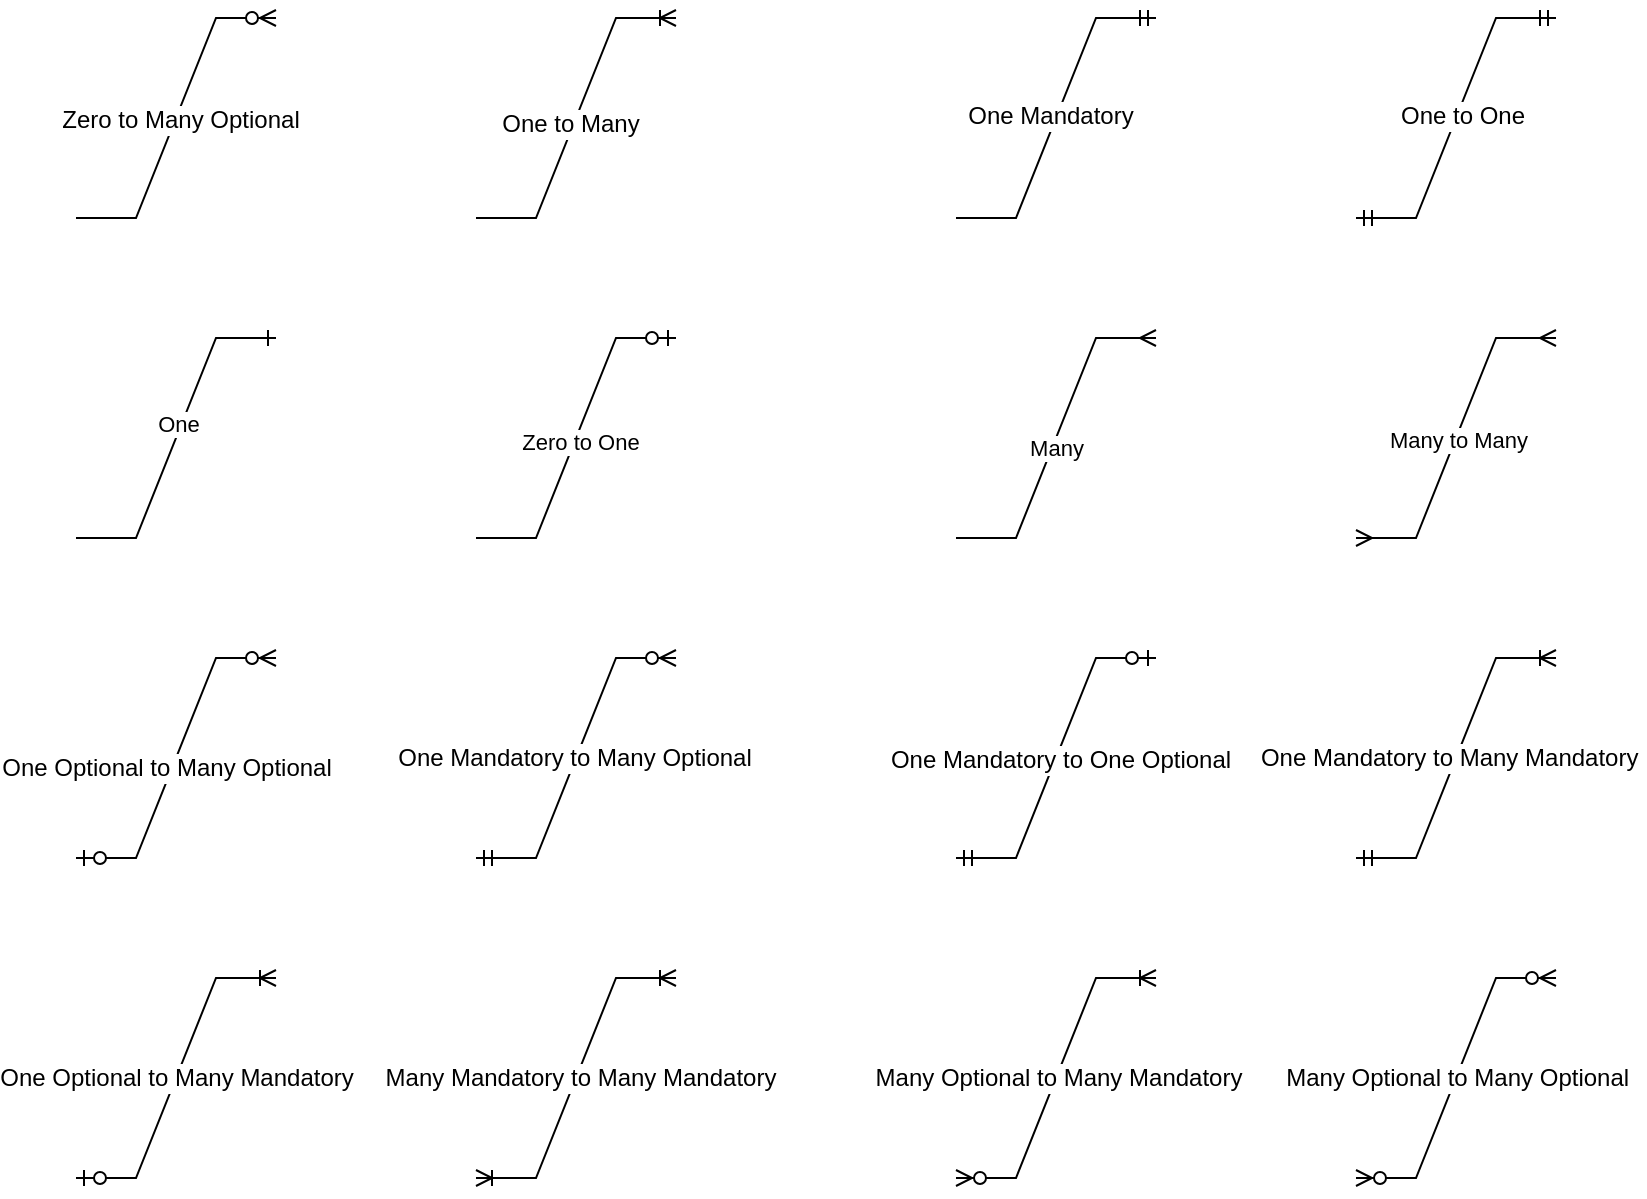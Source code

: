 <mxfile version="25.0.1">
  <diagram id="R2lEEEUBdFMjLlhIrx00" name="Page-1">
    <mxGraphModel dx="1434" dy="791" grid="1" gridSize="10" guides="1" tooltips="1" connect="1" arrows="1" fold="1" page="1" pageScale="1" pageWidth="850" pageHeight="1100" math="0" shadow="0" extFonts="Permanent Marker^https://fonts.googleapis.com/css?family=Permanent+Marker">
      <root>
        <mxCell id="0" />
        <mxCell id="1" parent="0" />
        <mxCell id="krxQU3g749XRCFYvuvjs-3" value="" style="edgeStyle=entityRelationEdgeStyle;fontSize=12;html=1;endArrow=ERoneToMany;rounded=0;" edge="1" parent="1">
          <mxGeometry width="100" height="100" relative="1" as="geometry">
            <mxPoint x="260" y="180" as="sourcePoint" />
            <mxPoint x="360" y="80" as="targetPoint" />
          </mxGeometry>
        </mxCell>
        <mxCell id="krxQU3g749XRCFYvuvjs-11" value="One to Many" style="edgeLabel;html=1;align=center;verticalAlign=middle;resizable=0;points=[];fontSize=12;" vertex="1" connectable="0" parent="krxQU3g749XRCFYvuvjs-3">
          <mxGeometry x="-0.046" y="2" relative="1" as="geometry">
            <mxPoint as="offset" />
          </mxGeometry>
        </mxCell>
        <mxCell id="krxQU3g749XRCFYvuvjs-4" value="" style="edgeStyle=entityRelationEdgeStyle;fontSize=12;html=1;endArrow=ERmandOne;rounded=0;" edge="1" parent="1">
          <mxGeometry width="100" height="100" relative="1" as="geometry">
            <mxPoint x="500" y="180" as="sourcePoint" />
            <mxPoint x="600" y="80" as="targetPoint" />
          </mxGeometry>
        </mxCell>
        <mxCell id="krxQU3g749XRCFYvuvjs-12" value="One Mandatory" style="edgeLabel;html=1;align=center;verticalAlign=middle;resizable=0;points=[];fontSize=12;" vertex="1" connectable="0" parent="krxQU3g749XRCFYvuvjs-4">
          <mxGeometry x="0.009" y="4" relative="1" as="geometry">
            <mxPoint y="1" as="offset" />
          </mxGeometry>
        </mxCell>
        <mxCell id="krxQU3g749XRCFYvuvjs-5" value="" style="edgeStyle=entityRelationEdgeStyle;fontSize=12;html=1;endArrow=ERzeroToMany;endFill=1;rounded=0;" edge="1" parent="1">
          <mxGeometry width="100" height="100" relative="1" as="geometry">
            <mxPoint x="60" y="180" as="sourcePoint" />
            <mxPoint x="160" y="80" as="targetPoint" />
          </mxGeometry>
        </mxCell>
        <mxCell id="krxQU3g749XRCFYvuvjs-10" value="Zero to Many Optional" style="edgeLabel;html=1;align=center;verticalAlign=middle;resizable=0;points=[];fontSize=12;" vertex="1" connectable="0" parent="krxQU3g749XRCFYvuvjs-5">
          <mxGeometry x="-0.002" y="-2" relative="1" as="geometry">
            <mxPoint as="offset" />
          </mxGeometry>
        </mxCell>
        <mxCell id="krxQU3g749XRCFYvuvjs-7" value="" style="edgeStyle=entityRelationEdgeStyle;fontSize=12;html=1;endArrow=ERmandOne;startArrow=ERmandOne;rounded=0;" edge="1" parent="1">
          <mxGeometry width="100" height="100" relative="1" as="geometry">
            <mxPoint x="700" y="180" as="sourcePoint" />
            <mxPoint x="800" y="80" as="targetPoint" />
          </mxGeometry>
        </mxCell>
        <mxCell id="krxQU3g749XRCFYvuvjs-13" value="One to One" style="edgeLabel;html=1;align=center;verticalAlign=middle;resizable=0;points=[];fontSize=12;" vertex="1" connectable="0" parent="krxQU3g749XRCFYvuvjs-7">
          <mxGeometry x="0.024" y="-2" relative="1" as="geometry">
            <mxPoint as="offset" />
          </mxGeometry>
        </mxCell>
        <mxCell id="krxQU3g749XRCFYvuvjs-14" value="" style="edgeStyle=entityRelationEdgeStyle;fontSize=12;html=1;endArrow=ERone;endFill=1;rounded=0;" edge="1" parent="1">
          <mxGeometry width="100" height="100" relative="1" as="geometry">
            <mxPoint x="60" y="340" as="sourcePoint" />
            <mxPoint x="160" y="240" as="targetPoint" />
          </mxGeometry>
        </mxCell>
        <mxCell id="krxQU3g749XRCFYvuvjs-15" value="One" style="edgeLabel;html=1;align=center;verticalAlign=middle;resizable=0;points=[];" vertex="1" connectable="0" parent="krxQU3g749XRCFYvuvjs-14">
          <mxGeometry x="0.077" y="3" relative="1" as="geometry">
            <mxPoint x="1" as="offset" />
          </mxGeometry>
        </mxCell>
        <mxCell id="krxQU3g749XRCFYvuvjs-16" value="" style="edgeStyle=entityRelationEdgeStyle;fontSize=12;html=1;endArrow=ERzeroToOne;endFill=1;rounded=0;" edge="1" parent="1">
          <mxGeometry width="100" height="100" relative="1" as="geometry">
            <mxPoint x="260" y="340" as="sourcePoint" />
            <mxPoint x="360" y="240" as="targetPoint" />
          </mxGeometry>
        </mxCell>
        <mxCell id="krxQU3g749XRCFYvuvjs-17" value="Zero to One" style="edgeLabel;html=1;align=center;verticalAlign=middle;resizable=0;points=[];" vertex="1" connectable="0" parent="krxQU3g749XRCFYvuvjs-16">
          <mxGeometry x="-0.018" y="-2" relative="1" as="geometry">
            <mxPoint as="offset" />
          </mxGeometry>
        </mxCell>
        <mxCell id="krxQU3g749XRCFYvuvjs-18" value="" style="edgeStyle=entityRelationEdgeStyle;fontSize=12;html=1;endArrow=ERmany;rounded=0;" edge="1" parent="1">
          <mxGeometry width="100" height="100" relative="1" as="geometry">
            <mxPoint x="500" y="340" as="sourcePoint" />
            <mxPoint x="600" y="240" as="targetPoint" />
          </mxGeometry>
        </mxCell>
        <mxCell id="krxQU3g749XRCFYvuvjs-19" value="Many" style="edgeLabel;html=1;align=center;verticalAlign=middle;resizable=0;points=[];" vertex="1" connectable="0" parent="krxQU3g749XRCFYvuvjs-18">
          <mxGeometry x="-0.049" y="-1" relative="1" as="geometry">
            <mxPoint as="offset" />
          </mxGeometry>
        </mxCell>
        <mxCell id="krxQU3g749XRCFYvuvjs-20" value="" style="edgeStyle=entityRelationEdgeStyle;fontSize=12;html=1;endArrow=ERmany;startArrow=ERmany;rounded=0;" edge="1" parent="1">
          <mxGeometry width="100" height="100" relative="1" as="geometry">
            <mxPoint x="700" y="340" as="sourcePoint" />
            <mxPoint x="800" y="240" as="targetPoint" />
          </mxGeometry>
        </mxCell>
        <mxCell id="krxQU3g749XRCFYvuvjs-21" value="Many to Many" style="edgeLabel;html=1;align=center;verticalAlign=middle;resizable=0;points=[];" vertex="1" connectable="0" parent="krxQU3g749XRCFYvuvjs-20">
          <mxGeometry x="-0.007" y="-1" relative="1" as="geometry">
            <mxPoint as="offset" />
          </mxGeometry>
        </mxCell>
        <mxCell id="krxQU3g749XRCFYvuvjs-22" value="" style="edgeStyle=entityRelationEdgeStyle;fontSize=12;html=1;endArrow=ERzeroToMany;startArrow=ERzeroToOne;rounded=0;" edge="1" parent="1">
          <mxGeometry width="100" height="100" relative="1" as="geometry">
            <mxPoint x="60" y="500" as="sourcePoint" />
            <mxPoint x="160" y="400" as="targetPoint" />
          </mxGeometry>
        </mxCell>
        <mxCell id="krxQU3g749XRCFYvuvjs-29" value="&lt;span style=&quot;font-size: 12px;&quot;&gt;One Optional to Many Optional&lt;/span&gt;" style="edgeLabel;html=1;align=center;verticalAlign=middle;resizable=0;points=[];" vertex="1" connectable="0" parent="krxQU3g749XRCFYvuvjs-22">
          <mxGeometry x="-0.077" y="3" relative="1" as="geometry">
            <mxPoint as="offset" />
          </mxGeometry>
        </mxCell>
        <mxCell id="krxQU3g749XRCFYvuvjs-23" value="" style="edgeStyle=entityRelationEdgeStyle;fontSize=12;html=1;endArrow=ERzeroToMany;startArrow=ERmandOne;rounded=0;" edge="1" parent="1">
          <mxGeometry width="100" height="100" relative="1" as="geometry">
            <mxPoint x="260" y="500" as="sourcePoint" />
            <mxPoint x="360" y="400" as="targetPoint" />
          </mxGeometry>
        </mxCell>
        <mxCell id="krxQU3g749XRCFYvuvjs-31" value="&lt;span style=&quot;font-size: 12px;&quot;&gt;One Mandatory to Many Optional&lt;/span&gt;" style="edgeLabel;html=1;align=center;verticalAlign=middle;resizable=0;points=[];" vertex="1" connectable="0" parent="krxQU3g749XRCFYvuvjs-23">
          <mxGeometry x="-0.004" y="1" relative="1" as="geometry">
            <mxPoint as="offset" />
          </mxGeometry>
        </mxCell>
        <mxCell id="krxQU3g749XRCFYvuvjs-24" value="" style="edgeStyle=entityRelationEdgeStyle;fontSize=12;html=1;endArrow=ERoneToMany;startArrow=ERmandOne;rounded=0;" edge="1" parent="1">
          <mxGeometry width="100" height="100" relative="1" as="geometry">
            <mxPoint x="700" y="500" as="sourcePoint" />
            <mxPoint x="800" y="400" as="targetPoint" />
          </mxGeometry>
        </mxCell>
        <mxCell id="krxQU3g749XRCFYvuvjs-35" value="&lt;span style=&quot;font-size: 12px;&quot;&gt;One Mandatory to Many&amp;nbsp;&lt;/span&gt;&lt;span style=&quot;font-size: 12px;&quot;&gt;Mandatory&amp;nbsp;&lt;/span&gt;" style="edgeLabel;html=1;align=center;verticalAlign=middle;resizable=0;points=[];" vertex="1" connectable="0" parent="krxQU3g749XRCFYvuvjs-24">
          <mxGeometry x="-0.042" y="1" relative="1" as="geometry">
            <mxPoint y="-3" as="offset" />
          </mxGeometry>
        </mxCell>
        <mxCell id="krxQU3g749XRCFYvuvjs-25" value="" style="edgeStyle=entityRelationEdgeStyle;fontSize=12;html=1;endArrow=ERoneToMany;startArrow=ERzeroToOne;rounded=0;" edge="1" parent="1">
          <mxGeometry width="100" height="100" relative="1" as="geometry">
            <mxPoint x="60" y="660" as="sourcePoint" />
            <mxPoint x="160" y="560" as="targetPoint" />
          </mxGeometry>
        </mxCell>
        <mxCell id="krxQU3g749XRCFYvuvjs-36" value="&lt;span style=&quot;font-size: 12px;&quot;&gt;One Optional to Many Mandatory&lt;/span&gt;" style="edgeLabel;html=1;align=center;verticalAlign=middle;resizable=0;points=[];" vertex="1" connectable="0" parent="krxQU3g749XRCFYvuvjs-25">
          <mxGeometry relative="1" as="geometry">
            <mxPoint as="offset" />
          </mxGeometry>
        </mxCell>
        <mxCell id="krxQU3g749XRCFYvuvjs-26" value="" style="edgeStyle=entityRelationEdgeStyle;fontSize=12;html=1;endArrow=ERoneToMany;startArrow=ERoneToMany;rounded=0;" edge="1" parent="1">
          <mxGeometry width="100" height="100" relative="1" as="geometry">
            <mxPoint x="260" y="660" as="sourcePoint" />
            <mxPoint x="360" y="560" as="targetPoint" />
          </mxGeometry>
        </mxCell>
        <mxCell id="krxQU3g749XRCFYvuvjs-37" value="&lt;span style=&quot;font-size: 12px;&quot;&gt;Many Mandatory&lt;/span&gt;&lt;span style=&quot;font-size: 12px;&quot;&gt;&amp;nbsp;to Many Mandatory&lt;/span&gt;" style="edgeLabel;html=1;align=center;verticalAlign=middle;resizable=0;points=[];" vertex="1" connectable="0" parent="krxQU3g749XRCFYvuvjs-26">
          <mxGeometry x="0.02" y="-1" relative="1" as="geometry">
            <mxPoint y="1" as="offset" />
          </mxGeometry>
        </mxCell>
        <mxCell id="krxQU3g749XRCFYvuvjs-27" value="" style="edgeStyle=entityRelationEdgeStyle;fontSize=12;html=1;endArrow=ERoneToMany;startArrow=ERzeroToMany;rounded=0;" edge="1" parent="1">
          <mxGeometry width="100" height="100" relative="1" as="geometry">
            <mxPoint x="500" y="660" as="sourcePoint" />
            <mxPoint x="600" y="560" as="targetPoint" />
          </mxGeometry>
        </mxCell>
        <mxCell id="krxQU3g749XRCFYvuvjs-40" value="&lt;span style=&quot;font-size: 12px;&quot;&gt;Many Optional&amp;nbsp;&lt;/span&gt;&lt;span style=&quot;font-size: 12px;&quot;&gt;to Many Mandatory&lt;/span&gt;" style="edgeLabel;html=1;align=center;verticalAlign=middle;resizable=0;points=[];" vertex="1" connectable="0" parent="krxQU3g749XRCFYvuvjs-27">
          <mxGeometry x="0.011" relative="1" as="geometry">
            <mxPoint y="1" as="offset" />
          </mxGeometry>
        </mxCell>
        <mxCell id="krxQU3g749XRCFYvuvjs-28" value="" style="edgeStyle=entityRelationEdgeStyle;fontSize=12;html=1;endArrow=ERzeroToMany;endFill=1;startArrow=ERzeroToMany;rounded=0;" edge="1" parent="1">
          <mxGeometry width="100" height="100" relative="1" as="geometry">
            <mxPoint x="700" y="660" as="sourcePoint" />
            <mxPoint x="800" y="560" as="targetPoint" />
          </mxGeometry>
        </mxCell>
        <mxCell id="krxQU3g749XRCFYvuvjs-45" value="&lt;span style=&quot;font-size: 12px;&quot;&gt;Many&amp;nbsp;&lt;/span&gt;&lt;span style=&quot;font-size: 12px;&quot;&gt;Optional&amp;nbsp;&lt;/span&gt;&lt;span style=&quot;font-size: 12px;&quot;&gt;to Many&amp;nbsp;&lt;/span&gt;&lt;span style=&quot;font-size: 12px;&quot;&gt;Optional&amp;nbsp;&lt;/span&gt;" style="edgeLabel;html=1;align=center;verticalAlign=middle;resizable=0;points=[];" vertex="1" connectable="0" parent="krxQU3g749XRCFYvuvjs-28">
          <mxGeometry x="0.053" relative="1" as="geometry">
            <mxPoint y="4" as="offset" />
          </mxGeometry>
        </mxCell>
        <mxCell id="krxQU3g749XRCFYvuvjs-32" value="" style="edgeStyle=entityRelationEdgeStyle;fontSize=12;html=1;endArrow=ERzeroToOne;startArrow=ERmandOne;rounded=0;" edge="1" parent="1">
          <mxGeometry width="100" height="100" relative="1" as="geometry">
            <mxPoint x="500" y="500" as="sourcePoint" />
            <mxPoint x="600" y="400" as="targetPoint" />
          </mxGeometry>
        </mxCell>
        <mxCell id="krxQU3g749XRCFYvuvjs-33" value="&lt;span style=&quot;font-size: 12px;&quot;&gt;One Mandatory to One Optional&lt;/span&gt;" style="edgeLabel;html=1;align=center;verticalAlign=middle;resizable=0;points=[];" vertex="1" connectable="0" parent="krxQU3g749XRCFYvuvjs-32">
          <mxGeometry x="-0.002" y="-2" relative="1" as="geometry">
            <mxPoint as="offset" />
          </mxGeometry>
        </mxCell>
      </root>
    </mxGraphModel>
  </diagram>
</mxfile>
